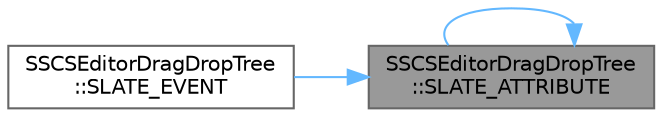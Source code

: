 digraph "SSCSEditorDragDropTree::SLATE_ATTRIBUTE"
{
 // INTERACTIVE_SVG=YES
 // LATEX_PDF_SIZE
  bgcolor="transparent";
  edge [fontname=Helvetica,fontsize=10,labelfontname=Helvetica,labelfontsize=10];
  node [fontname=Helvetica,fontsize=10,shape=box,height=0.2,width=0.4];
  rankdir="RL";
  Node1 [id="Node000001",label="SSCSEditorDragDropTree\l::SLATE_ATTRIBUTE",height=0.2,width=0.4,color="gray40", fillcolor="grey60", style="filled", fontcolor="black",tooltip=" "];
  Node1 -> Node1 [id="edge1_Node000001_Node000001",dir="back",color="steelblue1",style="solid",tooltip=" "];
  Node1 -> Node2 [id="edge2_Node000001_Node000002",dir="back",color="steelblue1",style="solid",tooltip=" "];
  Node2 [id="Node000002",label="SSCSEditorDragDropTree\l::SLATE_EVENT",height=0.2,width=0.4,color="grey40", fillcolor="white", style="filled",URL="$d0/d33/classSSCSEditorDragDropTree.html#aa4039bddcd56657f9d507aeef7c80010",tooltip=" "];
}
